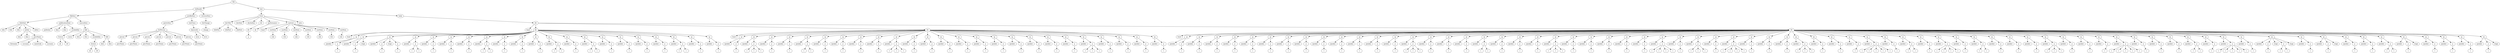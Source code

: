digraph Tree {
	"t0" [label = "TEI"];
	"t1" [label = "teiHeader"];
	"t2" [label = "fileDesc"];
	"t3" [label = "titleStmt"];
	"t4" [label = "title"];
	"t5" [label = "title"];
	"t6" [label = "title"];
	"t7" [label = "author"];
	"t8" [label = "idno"];
	"t9" [label = "idno"];
	"t10" [label = "persName"];
	"t11" [label = "forename"];
	"t12" [label = "surname"];
	"t13" [label = "nameLink"];
	"t14" [label = "surname"];
	"t15" [label = "editor"];
	"t16" [label = "publicationStmt"];
	"t17" [label = "publisher"];
	"t18" [label = "idno"];
	"t19" [label = "idno"];
	"t20" [label = "availability"];
	"t21" [label = "licence"];
	"t22" [label = "ab"];
	"t23" [label = "ref"];
	"t24" [label = "sourceDesc"];
	"t25" [label = "bibl"];
	"t26" [label = "name"];
	"t27" [label = "idno"];
	"t28" [label = "idno"];
	"t29" [label = "availability"];
	"t30" [label = "licence"];
	"t31" [label = "ab"];
	"t32" [label = "ref"];
	"t33" [label = "bibl"];
	"t34" [label = "date"];
	"t35" [label = "idno"];
	"t36" [label = "profileDesc"];
	"t37" [label = "particDesc"];
	"t38" [label = "listPerson"];
	"t39" [label = "person"];
	"t40" [label = "persName"];
	"t41" [label = "person"];
	"t42" [label = "persName"];
	"t43" [label = "person"];
	"t44" [label = "persName"];
	"t45" [label = "person"];
	"t46" [label = "persName"];
	"t47" [label = "person"];
	"t48" [label = "persName"];
	"t49" [label = "person"];
	"t50" [label = "persName"];
	"t51" [label = "person"];
	"t52" [label = "persName"];
	"t53" [label = "textClass"];
	"t54" [label = "keywords"];
	"t55" [label = "term"];
	"t56" [label = "term"];
	"t57" [label = "revisionDesc"];
	"t58" [label = "listChange"];
	"t59" [label = "change"];
	"t60" [label = "text"];
	"t61" [label = "front"];
	"t62" [label = "docTitle"];
	"t63" [label = "titlePart"];
	"t64" [label = "titlePart"];
	"t65" [label = "titlePart"];
	"t66" [label = "docDate"];
	"t67" [label = "docAuthor"];
	"t68" [label = "div"];
	"t69" [label = "div"];
	"t70" [label = "p"];
	"t71" [label = "performance"];
	"t72" [label = "ab"];
	"t73" [label = "castList"];
	"t74" [label = "head"];
	"t75" [label = "castItem"];
	"t76" [label = "role"];
	"t77" [label = "castItem"];
	"t78" [label = "role"];
	"t79" [label = "castItem"];
	"t80" [label = "role"];
	"t81" [label = "castItem"];
	"t82" [label = "role"];
	"t83" [label = "castItem"];
	"t84" [label = "role"];
	"t85" [label = "castItem"];
	"t86" [label = "role"];
	"t87" [label = "castItem"];
	"t88" [label = "role"];
	"t89" [label = "note"];
	"t90" [label = "body"];
	"t91" [label = "div"];
	"t92" [label = "head"];
	"t93" [label = "div"];
	"t94" [label = "head"];
	"t95" [label = "sp"];
	"t96" [label = "speaker"];
	"t97" [label = "p"];
	"t98" [label = "s"];
	"t99" [label = "sp"];
	"t100" [label = "speaker"];
	"t101" [label = "p"];
	"t102" [label = "s"];
	"t103" [label = "stage"];
	"t104" [label = "sp"];
	"t105" [label = "speaker"];
	"t106" [label = "p"];
	"t107" [label = "s"];
	"t108" [label = "stage"];
	"t109" [label = "p"];
	"t110" [label = "s"];
	"t111" [label = "sp"];
	"t112" [label = "speaker"];
	"t113" [label = "p"];
	"t114" [label = "s"];
	"t115" [label = "s"];
	"t116" [label = "sp"];
	"t117" [label = "speaker"];
	"t118" [label = "p"];
	"t119" [label = "s"];
	"t120" [label = "sp"];
	"t121" [label = "speaker"];
	"t122" [label = "p"];
	"t123" [label = "s"];
	"t124" [label = "sp"];
	"t125" [label = "speaker"];
	"t126" [label = "p"];
	"t127" [label = "s"];
	"t128" [label = "sp"];
	"t129" [label = "speaker"];
	"t130" [label = "p"];
	"t131" [label = "s"];
	"t132" [label = "s"];
	"t133" [label = "sp"];
	"t134" [label = "speaker"];
	"t135" [label = "p"];
	"t136" [label = "s"];
	"t137" [label = "sp"];
	"t138" [label = "speaker"];
	"t139" [label = "p"];
	"t140" [label = "s"];
	"t141" [label = "sp"];
	"t142" [label = "speaker"];
	"t143" [label = "p"];
	"t144" [label = "s"];
	"t145" [label = "sp"];
	"t146" [label = "speaker"];
	"t147" [label = "p"];
	"t148" [label = "s"];
	"t149" [label = "s"];
	"t150" [label = "sp"];
	"t151" [label = "speaker"];
	"t152" [label = "p"];
	"t153" [label = "s"];
	"t154" [label = "sp"];
	"t155" [label = "speaker"];
	"t156" [label = "p"];
	"t157" [label = "s"];
	"t158" [label = "s"];
	"t159" [label = "sp"];
	"t160" [label = "speaker"];
	"t161" [label = "p"];
	"t162" [label = "s"];
	"t163" [label = "sp"];
	"t164" [label = "speaker"];
	"t165" [label = "p"];
	"t166" [label = "s"];
	"t167" [label = "sp"];
	"t168" [label = "speaker"];
	"t169" [label = "p"];
	"t170" [label = "s"];
	"t171" [label = "sp"];
	"t172" [label = "speaker"];
	"t173" [label = "p"];
	"t174" [label = "s"];
	"t175" [label = "sp"];
	"t176" [label = "speaker"];
	"t177" [label = "p"];
	"t178" [label = "s"];
	"t179" [label = "s"];
	"t180" [label = "sp"];
	"t181" [label = "speaker"];
	"t182" [label = "p"];
	"t183" [label = "s"];
	"t184" [label = "sp"];
	"t185" [label = "speaker"];
	"t186" [label = "p"];
	"t187" [label = "s"];
	"t188" [label = "div"];
	"t189" [label = "head"];
	"t190" [label = "sp"];
	"t191" [label = "speaker"];
	"t192" [label = "p"];
	"t193" [label = "s"];
	"t194" [label = "sp"];
	"t195" [label = "speaker"];
	"t196" [label = "p"];
	"t197" [label = "s"];
	"t198" [label = "s"];
	"t199" [label = "s"];
	"t200" [label = "sp"];
	"t201" [label = "speaker"];
	"t202" [label = "p"];
	"t203" [label = "s"];
	"t204" [label = "sp"];
	"t205" [label = "speaker"];
	"t206" [label = "p"];
	"t207" [label = "s"];
	"t208" [label = "sp"];
	"t209" [label = "speaker"];
	"t210" [label = "p"];
	"t211" [label = "s"];
	"t212" [label = "s"];
	"t213" [label = "sp"];
	"t214" [label = "speaker"];
	"t215" [label = "p"];
	"t216" [label = "s"];
	"t217" [label = "sp"];
	"t218" [label = "speaker"];
	"t219" [label = "p"];
	"t220" [label = "s"];
	"t221" [label = "sp"];
	"t222" [label = "speaker"];
	"t223" [label = "p"];
	"t224" [label = "s"];
	"t225" [label = "sp"];
	"t226" [label = "speaker"];
	"t227" [label = "p"];
	"t228" [label = "s"];
	"t229" [label = "sp"];
	"t230" [label = "speaker"];
	"t231" [label = "p"];
	"t232" [label = "s"];
	"t233" [label = "s"];
	"t234" [label = "s"];
	"t235" [label = "sp"];
	"t236" [label = "speaker"];
	"t237" [label = "p"];
	"t238" [label = "s"];
	"t239" [label = "sp"];
	"t240" [label = "speaker"];
	"t241" [label = "p"];
	"t242" [label = "s"];
	"t243" [label = "sp"];
	"t244" [label = "speaker"];
	"t245" [label = "p"];
	"t246" [label = "s"];
	"t247" [label = "sp"];
	"t248" [label = "speaker"];
	"t249" [label = "p"];
	"t250" [label = "s"];
	"t251" [label = "sp"];
	"t252" [label = "speaker"];
	"t253" [label = "p"];
	"t254" [label = "s"];
	"t255" [label = "sp"];
	"t256" [label = "speaker"];
	"t257" [label = "p"];
	"t258" [label = "s"];
	"t259" [label = "sp"];
	"t260" [label = "speaker"];
	"t261" [label = "p"];
	"t262" [label = "s"];
	"t263" [label = "sp"];
	"t264" [label = "speaker"];
	"t265" [label = "p"];
	"t266" [label = "s"];
	"t267" [label = "sp"];
	"t268" [label = "speaker"];
	"t269" [label = "p"];
	"t270" [label = "s"];
	"t271" [label = "sp"];
	"t272" [label = "speaker"];
	"t273" [label = "p"];
	"t274" [label = "s"];
	"t275" [label = "sp"];
	"t276" [label = "speaker"];
	"t277" [label = "p"];
	"t278" [label = "s"];
	"t279" [label = "s"];
	"t280" [label = "s"];
	"t281" [label = "sp"];
	"t282" [label = "speaker"];
	"t283" [label = "p"];
	"t284" [label = "s"];
	"t285" [label = "sp"];
	"t286" [label = "speaker"];
	"t287" [label = "p"];
	"t288" [label = "s"];
	"t289" [label = "sp"];
	"t290" [label = "speaker"];
	"t291" [label = "p"];
	"t292" [label = "s"];
	"t293" [label = "sp"];
	"t294" [label = "speaker"];
	"t295" [label = "p"];
	"t296" [label = "s"];
	"t297" [label = "div"];
	"t298" [label = "head"];
	"t299" [label = "sp"];
	"t300" [label = "speaker"];
	"t301" [label = "p"];
	"t302" [label = "s"];
	"t303" [label = "sp"];
	"t304" [label = "speaker"];
	"t305" [label = "p"];
	"t306" [label = "s"];
	"t307" [label = "sp"];
	"t308" [label = "speaker"];
	"t309" [label = "p"];
	"t310" [label = "s"];
	"t311" [label = "sp"];
	"t312" [label = "speaker"];
	"t313" [label = "p"];
	"t314" [label = "s"];
	"t315" [label = "sp"];
	"t316" [label = "speaker"];
	"t317" [label = "p"];
	"t318" [label = "s"];
	"t319" [label = "sp"];
	"t320" [label = "speaker"];
	"t321" [label = "p"];
	"t322" [label = "s"];
	"t323" [label = "sp"];
	"t324" [label = "speaker"];
	"t325" [label = "p"];
	"t326" [label = "s"];
	"t327" [label = "sp"];
	"t328" [label = "speaker"];
	"t329" [label = "p"];
	"t330" [label = "s"];
	"t331" [label = "sp"];
	"t332" [label = "speaker"];
	"t333" [label = "p"];
	"t334" [label = "s"];
	"t335" [label = "sp"];
	"t336" [label = "speaker"];
	"t337" [label = "p"];
	"t338" [label = "s"];
	"t339" [label = "sp"];
	"t340" [label = "speaker"];
	"t341" [label = "p"];
	"t342" [label = "s"];
	"t343" [label = "sp"];
	"t344" [label = "speaker"];
	"t345" [label = "p"];
	"t346" [label = "s"];
	"t347" [label = "sp"];
	"t348" [label = "speaker"];
	"t349" [label = "p"];
	"t350" [label = "s"];
	"t351" [label = "sp"];
	"t352" [label = "speaker"];
	"t353" [label = "p"];
	"t354" [label = "s"];
	"t355" [label = "s"];
	"t356" [label = "s"];
	"t357" [label = "sp"];
	"t358" [label = "speaker"];
	"t359" [label = "p"];
	"t360" [label = "s"];
	"t361" [label = "sp"];
	"t362" [label = "speaker"];
	"t363" [label = "p"];
	"t364" [label = "s"];
	"t365" [label = "sp"];
	"t366" [label = "speaker"];
	"t367" [label = "p"];
	"t368" [label = "s"];
	"t369" [label = "sp"];
	"t370" [label = "speaker"];
	"t371" [label = "p"];
	"t372" [label = "s"];
	"t373" [label = "s"];
	"t374" [label = "sp"];
	"t375" [label = "speaker"];
	"t376" [label = "p"];
	"t377" [label = "s"];
	"t378" [label = "sp"];
	"t379" [label = "speaker"];
	"t380" [label = "p"];
	"t381" [label = "s"];
	"t382" [label = "sp"];
	"t383" [label = "speaker"];
	"t384" [label = "p"];
	"t385" [label = "s"];
	"t386" [label = "sp"];
	"t387" [label = "speaker"];
	"t388" [label = "p"];
	"t389" [label = "s"];
	"t390" [label = "s"];
	"t391" [label = "s"];
	"t392" [label = "sp"];
	"t393" [label = "speaker"];
	"t394" [label = "p"];
	"t395" [label = "s"];
	"t396" [label = "sp"];
	"t397" [label = "speaker"];
	"t398" [label = "p"];
	"t399" [label = "s"];
	"t400" [label = "sp"];
	"t401" [label = "speaker"];
	"t402" [label = "p"];
	"t403" [label = "s"];
	"t404" [label = "sp"];
	"t405" [label = "speaker"];
	"t406" [label = "p"];
	"t407" [label = "s"];
	"t408" [label = "sp"];
	"t409" [label = "speaker"];
	"t410" [label = "p"];
	"t411" [label = "s"];
	"t412" [label = "sp"];
	"t413" [label = "speaker"];
	"t414" [label = "p"];
	"t415" [label = "s"];
	"t416" [label = "s"];
	"t417" [label = "s"];
	"t418" [label = "s"];
	"t419" [label = "sp"];
	"t420" [label = "speaker"];
	"t421" [label = "p"];
	"t422" [label = "s"];
	"t423" [label = "sp"];
	"t424" [label = "speaker"];
	"t425" [label = "p"];
	"t426" [label = "s"];
	"t427" [label = "s"];
	"t428" [label = "s"];
	"t429" [label = "sp"];
	"t430" [label = "speaker"];
	"t431" [label = "p"];
	"t432" [label = "s"];
	"t433" [label = "sp"];
	"t434" [label = "speaker"];
	"t435" [label = "p"];
	"t436" [label = "s"];
	"t437" [label = "s"];
	"t438" [label = "s"];
	"t439" [label = "s"];
	"t440" [label = "sp"];
	"t441" [label = "speaker"];
	"t442" [label = "p"];
	"t443" [label = "s"];
	"t444" [label = "sp"];
	"t445" [label = "speaker"];
	"t446" [label = "p"];
	"t447" [label = "s"];
	"t448" [label = "sp"];
	"t449" [label = "speaker"];
	"t450" [label = "p"];
	"t451" [label = "s"];
	"t452" [label = "sp"];
	"t453" [label = "speaker"];
	"t454" [label = "p"];
	"t455" [label = "s"];
	"t456" [label = "s"];
	"t457" [label = "s"];
	"t458" [label = "sp"];
	"t459" [label = "speaker"];
	"t460" [label = "p"];
	"t461" [label = "s"];
	"t462" [label = "sp"];
	"t463" [label = "speaker"];
	"t464" [label = "p"];
	"t465" [label = "s"];
	"t466" [label = "sp"];
	"t467" [label = "speaker"];
	"t468" [label = "p"];
	"t469" [label = "s"];
	"t470" [label = "sp"];
	"t471" [label = "speaker"];
	"t472" [label = "p"];
	"t473" [label = "s"];
	"t474" [label = "s"];
	"t475" [label = "s"];
	"t476" [label = "s"];
	"t477" [label = "s"];
	"t478" [label = "sp"];
	"t479" [label = "speaker"];
	"t480" [label = "p"];
	"t481" [label = "s"];
	"t482" [label = "sp"];
	"t483" [label = "speaker"];
	"t484" [label = "p"];
	"t485" [label = "s"];
	"t486" [label = "s"];
	"t487" [label = "sp"];
	"t488" [label = "speaker"];
	"t489" [label = "p"];
	"t490" [label = "s"];
	"t491" [label = "sp"];
	"t492" [label = "speaker"];
	"t493" [label = "p"];
	"t494" [label = "s"];
	"t495" [label = "s"];
	"t496" [label = "s"];
	"t497" [label = "s"];
	"t498" [label = "sp"];
	"t499" [label = "speaker"];
	"t500" [label = "p"];
	"t501" [label = "s"];
	"t502" [label = "sp"];
	"t503" [label = "speaker"];
	"t504" [label = "p"];
	"t505" [label = "s"];
	"t506" [label = "s"];
	"t507" [label = "sp"];
	"t508" [label = "speaker"];
	"t509" [label = "p"];
	"t510" [label = "s"];
	"t511" [label = "sp"];
	"t512" [label = "speaker"];
	"t513" [label = "p"];
	"t514" [label = "s"];
	"t515" [label = "sp"];
	"t516" [label = "speaker"];
	"t517" [label = "p"];
	"t518" [label = "s"];
	"t519" [label = "sp"];
	"t520" [label = "speaker"];
	"t521" [label = "p"];
	"t522" [label = "s"];
	"t523" [label = "s"];
	"t524" [label = "s"];
	"t525" [label = "sp"];
	"t526" [label = "speaker"];
	"t527" [label = "p"];
	"t528" [label = "s"];
	"t529" [label = "sp"];
	"t530" [label = "speaker"];
	"t531" [label = "p"];
	"t532" [label = "s"];
	"t533" [label = "sp"];
	"t534" [label = "speaker"];
	"t535" [label = "p"];
	"t536" [label = "s"];
	"t537" [label = "sp"];
	"t538" [label = "speaker"];
	"t539" [label = "p"];
	"t540" [label = "s"];
	"t541" [label = "s"];
	"t542" [label = "s"];
	"t543" [label = "s"];
	"t544" [label = "s"];
	"t545" [label = "sp"];
	"t546" [label = "speaker"];
	"t547" [label = "p"];
	"t548" [label = "s"];
	"t549" [label = "sp"];
	"t550" [label = "speaker"];
	"t551" [label = "p"];
	"t552" [label = "s"];
	"t553" [label = "sp"];
	"t554" [label = "speaker"];
	"t555" [label = "p"];
	"t556" [label = "s"];
	"t557" [label = "sp"];
	"t558" [label = "speaker"];
	"t559" [label = "p"];
	"t560" [label = "s"];
	"t561" [label = "s"];
	"t562" [label = "sp"];
	"t563" [label = "speaker"];
	"t564" [label = "p"];
	"t565" [label = "s"];
	"t566" [label = "sp"];
	"t567" [label = "speaker"];
	"t568" [label = "p"];
	"t569" [label = "s"];
	"t570" [label = "s"];
	"t571" [label = "s"];
	"t572" [label = "s"];
	"t573" [label = "s"];
	"t574" [label = "sp"];
	"t575" [label = "speaker"];
	"t576" [label = "p"];
	"t577" [label = "s"];
	"t578" [label = "sp"];
	"t579" [label = "speaker"];
	"t580" [label = "p"];
	"t581" [label = "s"];
	"t582" [label = "stage"];
	"t583" [label = "p"];
	"t584" [label = "s"];
	"t585" [label = "s"];
	"t586" [label = "stage"];
	"t587" [label = "sp"];
	"t588" [label = "speaker"];
	"t589" [label = "p"];
	"t590" [label = "s"];
	"t591" [label = "sp"];
	"t592" [label = "speaker"];
	"t593" [label = "p"];
	"t594" [label = "s"];
	"t595" [label = "stage"];
	"t596" [label = "sp"];
	"t597" [label = "speaker"];
	"t598" [label = "p"];
	"t599" [label = "s"];
	"t600" [label = "sp"];
	"t601" [label = "speaker"];
	"t602" [label = "p"];
	"t603" [label = "s"];
	"t604" [label = "sp"];
	"t605" [label = "speaker"];
	"t606" [label = "p"];
	"t607" [label = "s"];
	"t608" [label = "s"];
	"t609" [label = "sp"];
	"t610" [label = "speaker"];
	"t611" [label = "p"];
	"t612" [label = "s"];
	"t613" [label = "stage"];
	"t614" [label = "sp"];
	"t615" [label = "speaker"];
	"t616" [label = "p"];
	"t617" [label = "s"];
	"t618" [label = "sp"];
	"t619" [label = "speaker"];
	"t620" [label = "p"];
	"t621" [label = "s"];
	"t622" [label = "sp"];
	"t623" [label = "speaker"];
	"t624" [label = "p"];
	"t625" [label = "s"];
	"t626" [label = "sp"];
	"t627" [label = "speaker"];
	"t628" [label = "p"];
	"t629" [label = "s"];
	"t630" [label = "stage"];
	"t0" -> "t1";
	"t1" -> "t2";
	"t2" -> "t3";
	"t3" -> "t4";
	"t3" -> "t5";
	"t3" -> "t6";
	"t3" -> "t7";
	"t7" -> "t8";
	"t7" -> "t9";
	"t7" -> "t10";
	"t10" -> "t11";
	"t10" -> "t12";
	"t10" -> "t13";
	"t10" -> "t14";
	"t3" -> "t15";
	"t2" -> "t16";
	"t16" -> "t17";
	"t16" -> "t18";
	"t16" -> "t19";
	"t16" -> "t20";
	"t20" -> "t21";
	"t21" -> "t22";
	"t21" -> "t23";
	"t2" -> "t24";
	"t24" -> "t25";
	"t25" -> "t26";
	"t25" -> "t27";
	"t25" -> "t28";
	"t25" -> "t29";
	"t29" -> "t30";
	"t30" -> "t31";
	"t30" -> "t32";
	"t25" -> "t33";
	"t33" -> "t34";
	"t33" -> "t35";
	"t1" -> "t36";
	"t36" -> "t37";
	"t37" -> "t38";
	"t38" -> "t39";
	"t39" -> "t40";
	"t38" -> "t41";
	"t41" -> "t42";
	"t38" -> "t43";
	"t43" -> "t44";
	"t38" -> "t45";
	"t45" -> "t46";
	"t38" -> "t47";
	"t47" -> "t48";
	"t38" -> "t49";
	"t49" -> "t50";
	"t38" -> "t51";
	"t51" -> "t52";
	"t36" -> "t53";
	"t53" -> "t54";
	"t54" -> "t55";
	"t54" -> "t56";
	"t1" -> "t57";
	"t57" -> "t58";
	"t58" -> "t59";
	"t0" -> "t60";
	"t60" -> "t61";
	"t61" -> "t62";
	"t62" -> "t63";
	"t62" -> "t64";
	"t62" -> "t65";
	"t61" -> "t66";
	"t61" -> "t67";
	"t61" -> "t68";
	"t68" -> "t69";
	"t69" -> "t70";
	"t61" -> "t71";
	"t71" -> "t72";
	"t61" -> "t73";
	"t73" -> "t74";
	"t73" -> "t75";
	"t75" -> "t76";
	"t73" -> "t77";
	"t77" -> "t78";
	"t73" -> "t79";
	"t79" -> "t80";
	"t73" -> "t81";
	"t81" -> "t82";
	"t73" -> "t83";
	"t83" -> "t84";
	"t73" -> "t85";
	"t85" -> "t86";
	"t73" -> "t87";
	"t87" -> "t88";
	"t61" -> "t89";
	"t60" -> "t90";
	"t90" -> "t91";
	"t91" -> "t92";
	"t91" -> "t93";
	"t93" -> "t94";
	"t93" -> "t95";
	"t95" -> "t96";
	"t95" -> "t97";
	"t97" -> "t98";
	"t93" -> "t99";
	"t99" -> "t100";
	"t99" -> "t101";
	"t101" -> "t102";
	"t99" -> "t103";
	"t93" -> "t104";
	"t104" -> "t105";
	"t104" -> "t106";
	"t106" -> "t107";
	"t104" -> "t108";
	"t104" -> "t109";
	"t109" -> "t110";
	"t93" -> "t111";
	"t111" -> "t112";
	"t111" -> "t113";
	"t113" -> "t114";
	"t113" -> "t115";
	"t93" -> "t116";
	"t116" -> "t117";
	"t116" -> "t118";
	"t118" -> "t119";
	"t93" -> "t120";
	"t120" -> "t121";
	"t120" -> "t122";
	"t122" -> "t123";
	"t93" -> "t124";
	"t124" -> "t125";
	"t124" -> "t126";
	"t126" -> "t127";
	"t93" -> "t128";
	"t128" -> "t129";
	"t128" -> "t130";
	"t130" -> "t131";
	"t130" -> "t132";
	"t93" -> "t133";
	"t133" -> "t134";
	"t133" -> "t135";
	"t135" -> "t136";
	"t93" -> "t137";
	"t137" -> "t138";
	"t137" -> "t139";
	"t139" -> "t140";
	"t93" -> "t141";
	"t141" -> "t142";
	"t141" -> "t143";
	"t143" -> "t144";
	"t93" -> "t145";
	"t145" -> "t146";
	"t145" -> "t147";
	"t147" -> "t148";
	"t147" -> "t149";
	"t93" -> "t150";
	"t150" -> "t151";
	"t150" -> "t152";
	"t152" -> "t153";
	"t93" -> "t154";
	"t154" -> "t155";
	"t154" -> "t156";
	"t156" -> "t157";
	"t156" -> "t158";
	"t93" -> "t159";
	"t159" -> "t160";
	"t159" -> "t161";
	"t161" -> "t162";
	"t93" -> "t163";
	"t163" -> "t164";
	"t163" -> "t165";
	"t165" -> "t166";
	"t93" -> "t167";
	"t167" -> "t168";
	"t167" -> "t169";
	"t169" -> "t170";
	"t93" -> "t171";
	"t171" -> "t172";
	"t171" -> "t173";
	"t173" -> "t174";
	"t93" -> "t175";
	"t175" -> "t176";
	"t175" -> "t177";
	"t177" -> "t178";
	"t177" -> "t179";
	"t93" -> "t180";
	"t180" -> "t181";
	"t180" -> "t182";
	"t182" -> "t183";
	"t93" -> "t184";
	"t184" -> "t185";
	"t184" -> "t186";
	"t186" -> "t187";
	"t91" -> "t188";
	"t188" -> "t189";
	"t188" -> "t190";
	"t190" -> "t191";
	"t190" -> "t192";
	"t192" -> "t193";
	"t188" -> "t194";
	"t194" -> "t195";
	"t194" -> "t196";
	"t196" -> "t197";
	"t196" -> "t198";
	"t196" -> "t199";
	"t188" -> "t200";
	"t200" -> "t201";
	"t200" -> "t202";
	"t202" -> "t203";
	"t188" -> "t204";
	"t204" -> "t205";
	"t204" -> "t206";
	"t206" -> "t207";
	"t188" -> "t208";
	"t208" -> "t209";
	"t208" -> "t210";
	"t210" -> "t211";
	"t210" -> "t212";
	"t188" -> "t213";
	"t213" -> "t214";
	"t213" -> "t215";
	"t215" -> "t216";
	"t188" -> "t217";
	"t217" -> "t218";
	"t217" -> "t219";
	"t219" -> "t220";
	"t188" -> "t221";
	"t221" -> "t222";
	"t221" -> "t223";
	"t223" -> "t224";
	"t188" -> "t225";
	"t225" -> "t226";
	"t225" -> "t227";
	"t227" -> "t228";
	"t188" -> "t229";
	"t229" -> "t230";
	"t229" -> "t231";
	"t231" -> "t232";
	"t231" -> "t233";
	"t231" -> "t234";
	"t188" -> "t235";
	"t235" -> "t236";
	"t235" -> "t237";
	"t237" -> "t238";
	"t188" -> "t239";
	"t239" -> "t240";
	"t239" -> "t241";
	"t241" -> "t242";
	"t188" -> "t243";
	"t243" -> "t244";
	"t243" -> "t245";
	"t245" -> "t246";
	"t188" -> "t247";
	"t247" -> "t248";
	"t247" -> "t249";
	"t249" -> "t250";
	"t188" -> "t251";
	"t251" -> "t252";
	"t251" -> "t253";
	"t253" -> "t254";
	"t188" -> "t255";
	"t255" -> "t256";
	"t255" -> "t257";
	"t257" -> "t258";
	"t188" -> "t259";
	"t259" -> "t260";
	"t259" -> "t261";
	"t261" -> "t262";
	"t188" -> "t263";
	"t263" -> "t264";
	"t263" -> "t265";
	"t265" -> "t266";
	"t188" -> "t267";
	"t267" -> "t268";
	"t267" -> "t269";
	"t269" -> "t270";
	"t188" -> "t271";
	"t271" -> "t272";
	"t271" -> "t273";
	"t273" -> "t274";
	"t188" -> "t275";
	"t275" -> "t276";
	"t275" -> "t277";
	"t277" -> "t278";
	"t277" -> "t279";
	"t277" -> "t280";
	"t188" -> "t281";
	"t281" -> "t282";
	"t281" -> "t283";
	"t283" -> "t284";
	"t188" -> "t285";
	"t285" -> "t286";
	"t285" -> "t287";
	"t287" -> "t288";
	"t188" -> "t289";
	"t289" -> "t290";
	"t289" -> "t291";
	"t291" -> "t292";
	"t188" -> "t293";
	"t293" -> "t294";
	"t293" -> "t295";
	"t295" -> "t296";
	"t91" -> "t297";
	"t297" -> "t298";
	"t297" -> "t299";
	"t299" -> "t300";
	"t299" -> "t301";
	"t301" -> "t302";
	"t297" -> "t303";
	"t303" -> "t304";
	"t303" -> "t305";
	"t305" -> "t306";
	"t297" -> "t307";
	"t307" -> "t308";
	"t307" -> "t309";
	"t309" -> "t310";
	"t297" -> "t311";
	"t311" -> "t312";
	"t311" -> "t313";
	"t313" -> "t314";
	"t297" -> "t315";
	"t315" -> "t316";
	"t315" -> "t317";
	"t317" -> "t318";
	"t297" -> "t319";
	"t319" -> "t320";
	"t319" -> "t321";
	"t321" -> "t322";
	"t297" -> "t323";
	"t323" -> "t324";
	"t323" -> "t325";
	"t325" -> "t326";
	"t297" -> "t327";
	"t327" -> "t328";
	"t327" -> "t329";
	"t329" -> "t330";
	"t297" -> "t331";
	"t331" -> "t332";
	"t331" -> "t333";
	"t333" -> "t334";
	"t297" -> "t335";
	"t335" -> "t336";
	"t335" -> "t337";
	"t337" -> "t338";
	"t297" -> "t339";
	"t339" -> "t340";
	"t339" -> "t341";
	"t341" -> "t342";
	"t297" -> "t343";
	"t343" -> "t344";
	"t343" -> "t345";
	"t345" -> "t346";
	"t297" -> "t347";
	"t347" -> "t348";
	"t347" -> "t349";
	"t349" -> "t350";
	"t297" -> "t351";
	"t351" -> "t352";
	"t351" -> "t353";
	"t353" -> "t354";
	"t353" -> "t355";
	"t353" -> "t356";
	"t297" -> "t357";
	"t357" -> "t358";
	"t357" -> "t359";
	"t359" -> "t360";
	"t297" -> "t361";
	"t361" -> "t362";
	"t361" -> "t363";
	"t363" -> "t364";
	"t297" -> "t365";
	"t365" -> "t366";
	"t365" -> "t367";
	"t367" -> "t368";
	"t297" -> "t369";
	"t369" -> "t370";
	"t369" -> "t371";
	"t371" -> "t372";
	"t371" -> "t373";
	"t297" -> "t374";
	"t374" -> "t375";
	"t374" -> "t376";
	"t376" -> "t377";
	"t297" -> "t378";
	"t378" -> "t379";
	"t378" -> "t380";
	"t380" -> "t381";
	"t297" -> "t382";
	"t382" -> "t383";
	"t382" -> "t384";
	"t384" -> "t385";
	"t297" -> "t386";
	"t386" -> "t387";
	"t386" -> "t388";
	"t388" -> "t389";
	"t388" -> "t390";
	"t388" -> "t391";
	"t297" -> "t392";
	"t392" -> "t393";
	"t392" -> "t394";
	"t394" -> "t395";
	"t297" -> "t396";
	"t396" -> "t397";
	"t396" -> "t398";
	"t398" -> "t399";
	"t297" -> "t400";
	"t400" -> "t401";
	"t400" -> "t402";
	"t402" -> "t403";
	"t297" -> "t404";
	"t404" -> "t405";
	"t404" -> "t406";
	"t406" -> "t407";
	"t297" -> "t408";
	"t408" -> "t409";
	"t408" -> "t410";
	"t410" -> "t411";
	"t297" -> "t412";
	"t412" -> "t413";
	"t412" -> "t414";
	"t414" -> "t415";
	"t414" -> "t416";
	"t414" -> "t417";
	"t414" -> "t418";
	"t297" -> "t419";
	"t419" -> "t420";
	"t419" -> "t421";
	"t421" -> "t422";
	"t297" -> "t423";
	"t423" -> "t424";
	"t423" -> "t425";
	"t425" -> "t426";
	"t425" -> "t427";
	"t425" -> "t428";
	"t297" -> "t429";
	"t429" -> "t430";
	"t429" -> "t431";
	"t431" -> "t432";
	"t297" -> "t433";
	"t433" -> "t434";
	"t433" -> "t435";
	"t435" -> "t436";
	"t435" -> "t437";
	"t435" -> "t438";
	"t435" -> "t439";
	"t297" -> "t440";
	"t440" -> "t441";
	"t440" -> "t442";
	"t442" -> "t443";
	"t297" -> "t444";
	"t444" -> "t445";
	"t444" -> "t446";
	"t446" -> "t447";
	"t297" -> "t448";
	"t448" -> "t449";
	"t448" -> "t450";
	"t450" -> "t451";
	"t297" -> "t452";
	"t452" -> "t453";
	"t452" -> "t454";
	"t454" -> "t455";
	"t454" -> "t456";
	"t454" -> "t457";
	"t297" -> "t458";
	"t458" -> "t459";
	"t458" -> "t460";
	"t460" -> "t461";
	"t297" -> "t462";
	"t462" -> "t463";
	"t462" -> "t464";
	"t464" -> "t465";
	"t297" -> "t466";
	"t466" -> "t467";
	"t466" -> "t468";
	"t468" -> "t469";
	"t297" -> "t470";
	"t470" -> "t471";
	"t470" -> "t472";
	"t472" -> "t473";
	"t472" -> "t474";
	"t472" -> "t475";
	"t472" -> "t476";
	"t472" -> "t477";
	"t297" -> "t478";
	"t478" -> "t479";
	"t478" -> "t480";
	"t480" -> "t481";
	"t297" -> "t482";
	"t482" -> "t483";
	"t482" -> "t484";
	"t484" -> "t485";
	"t484" -> "t486";
	"t297" -> "t487";
	"t487" -> "t488";
	"t487" -> "t489";
	"t489" -> "t490";
	"t297" -> "t491";
	"t491" -> "t492";
	"t491" -> "t493";
	"t493" -> "t494";
	"t493" -> "t495";
	"t493" -> "t496";
	"t493" -> "t497";
	"t297" -> "t498";
	"t498" -> "t499";
	"t498" -> "t500";
	"t500" -> "t501";
	"t297" -> "t502";
	"t502" -> "t503";
	"t502" -> "t504";
	"t504" -> "t505";
	"t504" -> "t506";
	"t297" -> "t507";
	"t507" -> "t508";
	"t507" -> "t509";
	"t509" -> "t510";
	"t297" -> "t511";
	"t511" -> "t512";
	"t511" -> "t513";
	"t513" -> "t514";
	"t297" -> "t515";
	"t515" -> "t516";
	"t515" -> "t517";
	"t517" -> "t518";
	"t297" -> "t519";
	"t519" -> "t520";
	"t519" -> "t521";
	"t521" -> "t522";
	"t521" -> "t523";
	"t521" -> "t524";
	"t297" -> "t525";
	"t525" -> "t526";
	"t525" -> "t527";
	"t527" -> "t528";
	"t297" -> "t529";
	"t529" -> "t530";
	"t529" -> "t531";
	"t531" -> "t532";
	"t297" -> "t533";
	"t533" -> "t534";
	"t533" -> "t535";
	"t535" -> "t536";
	"t297" -> "t537";
	"t537" -> "t538";
	"t537" -> "t539";
	"t539" -> "t540";
	"t539" -> "t541";
	"t539" -> "t542";
	"t539" -> "t543";
	"t539" -> "t544";
	"t297" -> "t545";
	"t545" -> "t546";
	"t545" -> "t547";
	"t547" -> "t548";
	"t297" -> "t549";
	"t549" -> "t550";
	"t549" -> "t551";
	"t551" -> "t552";
	"t297" -> "t553";
	"t553" -> "t554";
	"t553" -> "t555";
	"t555" -> "t556";
	"t297" -> "t557";
	"t557" -> "t558";
	"t557" -> "t559";
	"t559" -> "t560";
	"t559" -> "t561";
	"t297" -> "t562";
	"t562" -> "t563";
	"t562" -> "t564";
	"t564" -> "t565";
	"t297" -> "t566";
	"t566" -> "t567";
	"t566" -> "t568";
	"t568" -> "t569";
	"t568" -> "t570";
	"t568" -> "t571";
	"t568" -> "t572";
	"t568" -> "t573";
	"t297" -> "t574";
	"t574" -> "t575";
	"t574" -> "t576";
	"t576" -> "t577";
	"t297" -> "t578";
	"t578" -> "t579";
	"t578" -> "t580";
	"t580" -> "t581";
	"t578" -> "t582";
	"t578" -> "t583";
	"t583" -> "t584";
	"t583" -> "t585";
	"t578" -> "t586";
	"t297" -> "t587";
	"t587" -> "t588";
	"t587" -> "t589";
	"t589" -> "t590";
	"t297" -> "t591";
	"t591" -> "t592";
	"t591" -> "t593";
	"t593" -> "t594";
	"t591" -> "t595";
	"t297" -> "t596";
	"t596" -> "t597";
	"t596" -> "t598";
	"t598" -> "t599";
	"t297" -> "t600";
	"t600" -> "t601";
	"t600" -> "t602";
	"t602" -> "t603";
	"t297" -> "t604";
	"t604" -> "t605";
	"t604" -> "t606";
	"t606" -> "t607";
	"t606" -> "t608";
	"t297" -> "t609";
	"t609" -> "t610";
	"t609" -> "t611";
	"t611" -> "t612";
	"t609" -> "t613";
	"t297" -> "t614";
	"t614" -> "t615";
	"t614" -> "t616";
	"t616" -> "t617";
	"t297" -> "t618";
	"t618" -> "t619";
	"t618" -> "t620";
	"t620" -> "t621";
	"t297" -> "t622";
	"t622" -> "t623";
	"t622" -> "t624";
	"t624" -> "t625";
	"t297" -> "t626";
	"t626" -> "t627";
	"t626" -> "t628";
	"t628" -> "t629";
	"t626" -> "t630";
}
